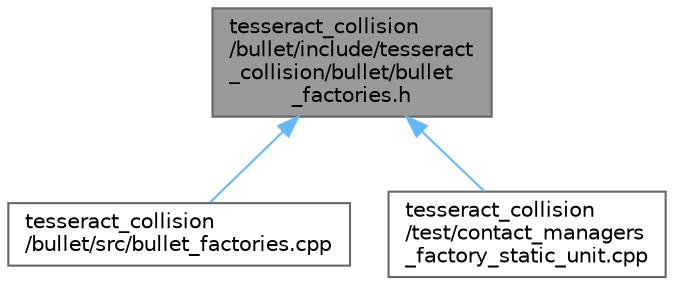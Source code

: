 digraph "tesseract_collision/bullet/include/tesseract_collision/bullet/bullet_factories.h"
{
 // LATEX_PDF_SIZE
  bgcolor="transparent";
  edge [fontname=Helvetica,fontsize=10,labelfontname=Helvetica,labelfontsize=10];
  node [fontname=Helvetica,fontsize=10,shape=box,height=0.2,width=0.4];
  Node1 [label="tesseract_collision\l/bullet/include/tesseract\l_collision/bullet/bullet\l_factories.h",height=0.2,width=0.4,color="gray40", fillcolor="grey60", style="filled", fontcolor="black",tooltip="Factories for loading bullet contact managers as plugins."];
  Node1 -> Node2 [dir="back",color="steelblue1",style="solid"];
  Node2 [label="tesseract_collision\l/bullet/src/bullet_factories.cpp",height=0.2,width=0.4,color="grey40", fillcolor="white", style="filled",URL="$d4/d6e/bullet__factories_8cpp.html",tooltip=" "];
  Node1 -> Node3 [dir="back",color="steelblue1",style="solid"];
  Node3 [label="tesseract_collision\l/test/contact_managers\l_factory_static_unit.cpp",height=0.2,width=0.4,color="grey40", fillcolor="white", style="filled",URL="$d2/d0a/contact__managers__factory__static__unit_8cpp.html",tooltip=" "];
}
